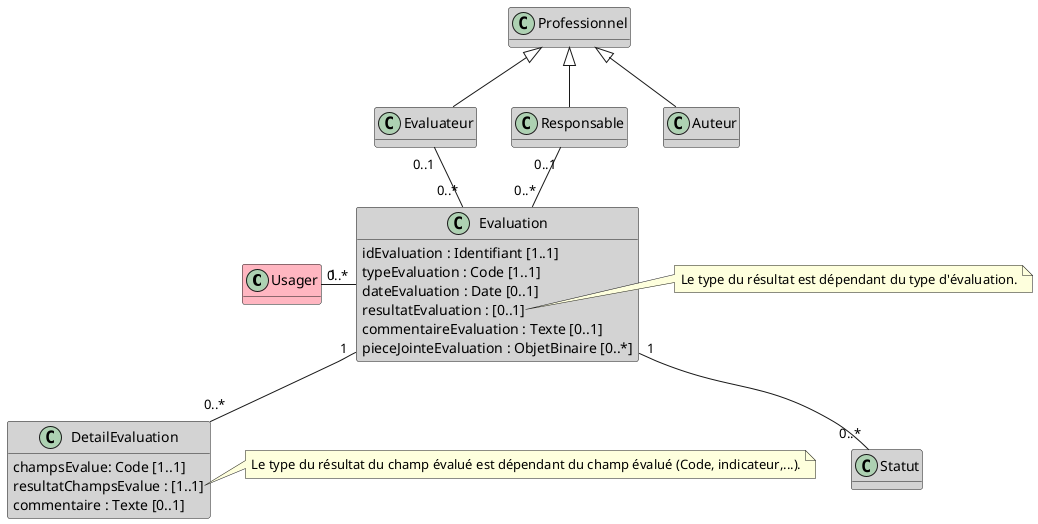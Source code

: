 @startuml

hide empty methods

class Usager #LightPink

class Evaluateur #LightGray

class Responsable #LightGray

class Auteur #LightGray

class Professionnel #LightGray

class Statut #LightGray

class Evaluation #LightGray {
    idEvaluation : Identifiant [1..1]
    typeEvaluation : Code [1..1]
    dateEvaluation : Date [0..1]
    resultatEvaluation : [0..1]
    commentaireEvaluation : Texte [0..1]
    pieceJointeEvaluation : ObjetBinaire [0..*]
}

note right of Evaluation::resultat
  Le type du résultat est dépendant du type d'évaluation.
end note

class DetailEvaluation #LightGray {
    champsEvalue: Code [1..1]
    resultatChampsEvalue : [1..1]
    commentaire : Texte [0..1]
}

note right of DetailEvaluation::resultatChampsEvalue
  Le type du résultat du champ évalué est dépendant du champ évalué (Code, indicateur,...).
end note

Professionnel <|-- Evaluateur
Professionnel <|-- Responsable
Professionnel <|-- Auteur
Evaluateur "0..1" -- "0..*" Evaluation
Responsable "0..1" -- "0..*" Evaluation
Usager "1" - "0..*" Evaluation
Evaluation "1" -- "0..*" DetailEvaluation
Evaluation "1" -- "0..*" Statut

@enduml
